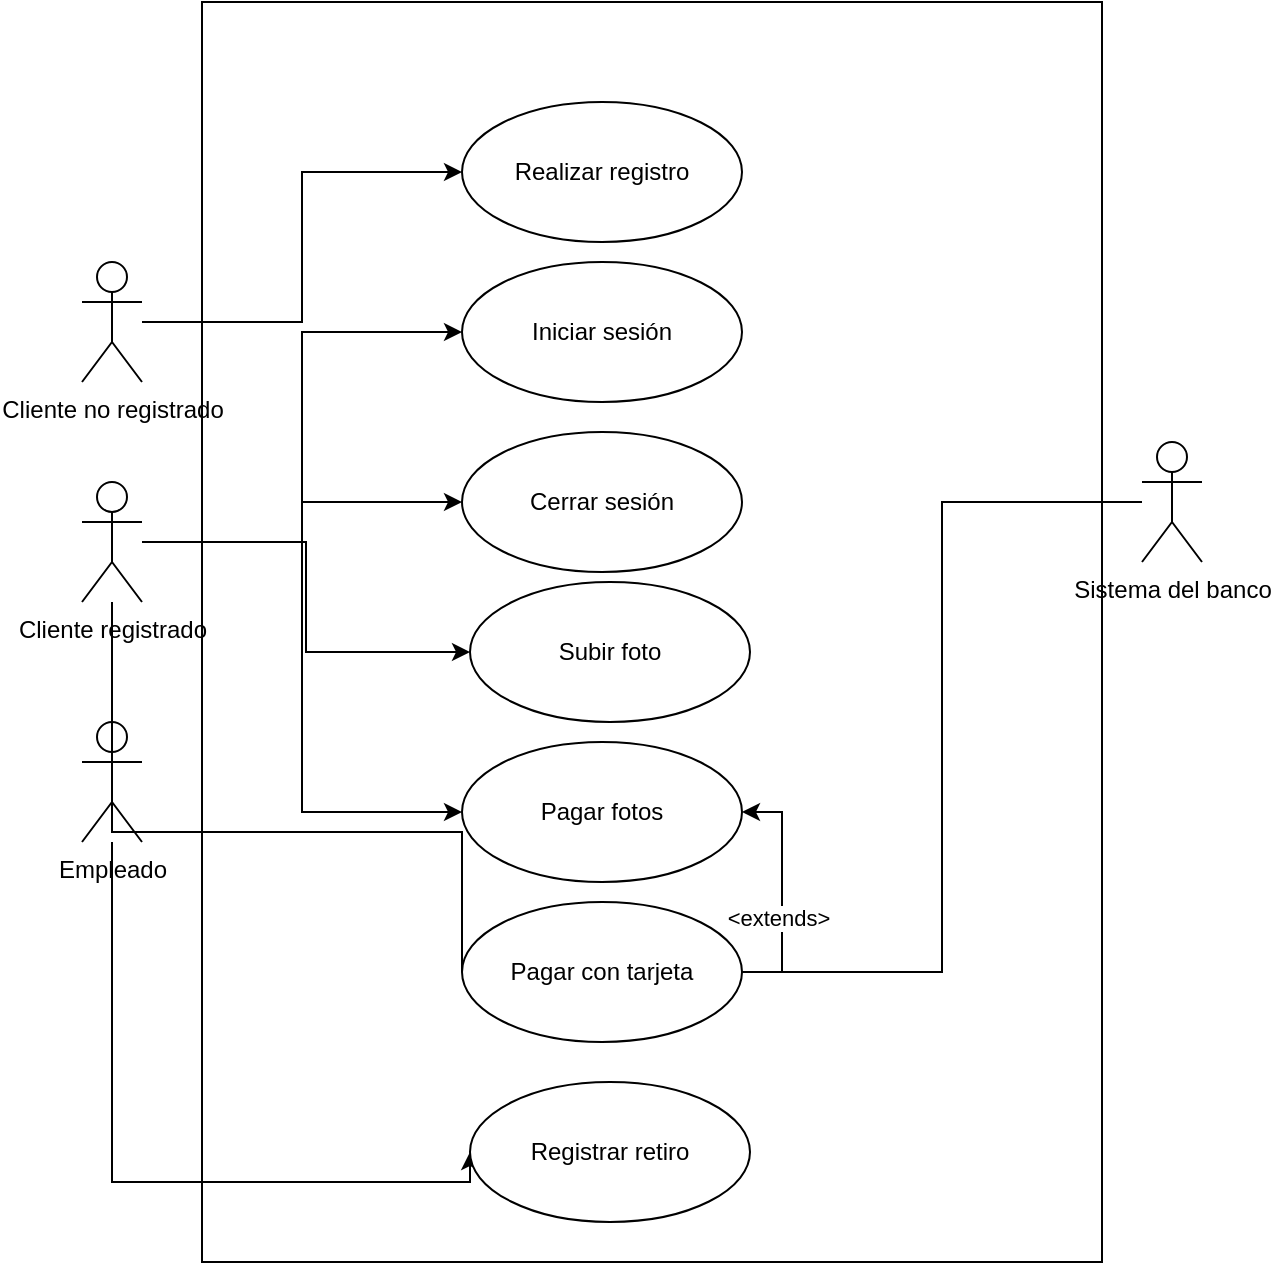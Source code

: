 <mxfile version="20.5.3" type="github">
  <diagram id="Y2OEFXT2mftuIbTFr3vj" name="Página-1">
    <mxGraphModel dx="868" dy="1593" grid="1" gridSize="10" guides="1" tooltips="1" connect="1" arrows="1" fold="1" page="1" pageScale="1" pageWidth="827" pageHeight="1169" math="0" shadow="0">
      <root>
        <mxCell id="0" />
        <mxCell id="1" parent="0" />
        <mxCell id="d-T3izA6gYKMVIQF0zMu-17" style="edgeStyle=orthogonalEdgeStyle;rounded=0;orthogonalLoop=1;jettySize=auto;html=1;entryX=1;entryY=0.5;entryDx=0;entryDy=0;endArrow=none;endFill=0;" edge="1" parent="1" source="d-T3izA6gYKMVIQF0zMu-1" target="d-T3izA6gYKMVIQF0zMu-6">
          <mxGeometry relative="1" as="geometry" />
        </mxCell>
        <mxCell id="d-T3izA6gYKMVIQF0zMu-1" value="Sistema del banco" style="shape=umlActor;verticalLabelPosition=bottom;verticalAlign=top;html=1;outlineConnect=0;" vertex="1" parent="1">
          <mxGeometry x="680" y="180" width="30" height="60" as="geometry" />
        </mxCell>
        <mxCell id="d-T3izA6gYKMVIQF0zMu-11" value="" style="rounded=0;whiteSpace=wrap;html=1;fillColor=none;" vertex="1" parent="1">
          <mxGeometry x="210" y="-40" width="450" height="630" as="geometry" />
        </mxCell>
        <mxCell id="d-T3izA6gYKMVIQF0zMu-20" style="edgeStyle=orthogonalEdgeStyle;rounded=0;orthogonalLoop=1;jettySize=auto;html=1;entryX=0;entryY=0.5;entryDx=0;entryDy=0;endArrow=classic;endFill=1;" edge="1" parent="1" source="d-T3izA6gYKMVIQF0zMu-2" target="d-T3izA6gYKMVIQF0zMu-7">
          <mxGeometry relative="1" as="geometry">
            <Array as="points">
              <mxPoint x="165" y="550" />
              <mxPoint x="344" y="550" />
            </Array>
          </mxGeometry>
        </mxCell>
        <mxCell id="d-T3izA6gYKMVIQF0zMu-2" value="Empleado" style="shape=umlActor;verticalLabelPosition=bottom;verticalAlign=top;html=1;outlineConnect=0;" vertex="1" parent="1">
          <mxGeometry x="150" y="320" width="30" height="60" as="geometry" />
        </mxCell>
        <mxCell id="d-T3izA6gYKMVIQF0zMu-12" style="edgeStyle=orthogonalEdgeStyle;rounded=0;orthogonalLoop=1;jettySize=auto;html=1;entryX=0;entryY=0.5;entryDx=0;entryDy=0;" edge="1" parent="1" source="d-T3izA6gYKMVIQF0zMu-3" target="d-T3izA6gYKMVIQF0zMu-10">
          <mxGeometry relative="1" as="geometry" />
        </mxCell>
        <mxCell id="d-T3izA6gYKMVIQF0zMu-3" value="Cliente no registrado" style="shape=umlActor;verticalLabelPosition=bottom;verticalAlign=top;html=1;outlineConnect=0;" vertex="1" parent="1">
          <mxGeometry x="150" y="90" width="30" height="60" as="geometry" />
        </mxCell>
        <mxCell id="d-T3izA6gYKMVIQF0zMu-13" style="edgeStyle=orthogonalEdgeStyle;rounded=0;orthogonalLoop=1;jettySize=auto;html=1;entryX=0;entryY=0.5;entryDx=0;entryDy=0;" edge="1" parent="1" source="d-T3izA6gYKMVIQF0zMu-4" target="d-T3izA6gYKMVIQF0zMu-9">
          <mxGeometry relative="1" as="geometry" />
        </mxCell>
        <mxCell id="d-T3izA6gYKMVIQF0zMu-14" style="edgeStyle=orthogonalEdgeStyle;rounded=0;orthogonalLoop=1;jettySize=auto;html=1;" edge="1" parent="1" source="d-T3izA6gYKMVIQF0zMu-4" target="d-T3izA6gYKMVIQF0zMu-8">
          <mxGeometry relative="1" as="geometry" />
        </mxCell>
        <mxCell id="d-T3izA6gYKMVIQF0zMu-15" style="edgeStyle=orthogonalEdgeStyle;rounded=0;orthogonalLoop=1;jettySize=auto;html=1;entryX=0;entryY=0.5;entryDx=0;entryDy=0;" edge="1" parent="1" source="d-T3izA6gYKMVIQF0zMu-4" target="d-T3izA6gYKMVIQF0zMu-5">
          <mxGeometry relative="1" as="geometry" />
        </mxCell>
        <mxCell id="d-T3izA6gYKMVIQF0zMu-16" style="edgeStyle=orthogonalEdgeStyle;rounded=0;orthogonalLoop=1;jettySize=auto;html=1;entryX=0;entryY=0.5;entryDx=0;entryDy=0;endArrow=none;endFill=0;" edge="1" parent="1" source="d-T3izA6gYKMVIQF0zMu-4" target="d-T3izA6gYKMVIQF0zMu-6">
          <mxGeometry relative="1" as="geometry">
            <Array as="points">
              <mxPoint x="165" y="375" />
            </Array>
          </mxGeometry>
        </mxCell>
        <mxCell id="d-T3izA6gYKMVIQF0zMu-22" style="edgeStyle=orthogonalEdgeStyle;rounded=0;orthogonalLoop=1;jettySize=auto;html=1;entryX=0;entryY=0.5;entryDx=0;entryDy=0;endArrow=classic;endFill=1;" edge="1" parent="1" source="d-T3izA6gYKMVIQF0zMu-4" target="d-T3izA6gYKMVIQF0zMu-21">
          <mxGeometry relative="1" as="geometry" />
        </mxCell>
        <mxCell id="d-T3izA6gYKMVIQF0zMu-4" value="Cliente registrado" style="shape=umlActor;verticalLabelPosition=bottom;verticalAlign=top;html=1;outlineConnect=0;" vertex="1" parent="1">
          <mxGeometry x="150" y="200" width="30" height="60" as="geometry" />
        </mxCell>
        <mxCell id="d-T3izA6gYKMVIQF0zMu-5" value="Subir foto" style="ellipse;whiteSpace=wrap;html=1;" vertex="1" parent="1">
          <mxGeometry x="344" y="250" width="140" height="70" as="geometry" />
        </mxCell>
        <mxCell id="d-T3izA6gYKMVIQF0zMu-26" style="edgeStyle=orthogonalEdgeStyle;rounded=0;orthogonalLoop=1;jettySize=auto;html=1;entryX=1;entryY=0.5;entryDx=0;entryDy=0;endArrow=classic;endFill=1;" edge="1" parent="1" source="d-T3izA6gYKMVIQF0zMu-6" target="d-T3izA6gYKMVIQF0zMu-21">
          <mxGeometry relative="1" as="geometry">
            <Array as="points">
              <mxPoint x="500" y="445" />
              <mxPoint x="500" y="365" />
            </Array>
          </mxGeometry>
        </mxCell>
        <mxCell id="d-T3izA6gYKMVIQF0zMu-27" value="&amp;lt;extends&amp;gt;" style="edgeLabel;html=1;align=center;verticalAlign=middle;resizable=0;points=[];" vertex="1" connectable="0" parent="d-T3izA6gYKMVIQF0zMu-26">
          <mxGeometry x="-0.217" y="2" relative="1" as="geometry">
            <mxPoint as="offset" />
          </mxGeometry>
        </mxCell>
        <mxCell id="d-T3izA6gYKMVIQF0zMu-6" value="Pagar con tarjeta" style="ellipse;whiteSpace=wrap;html=1;" vertex="1" parent="1">
          <mxGeometry x="340" y="410" width="140" height="70" as="geometry" />
        </mxCell>
        <mxCell id="d-T3izA6gYKMVIQF0zMu-7" value="Registrar retiro" style="ellipse;whiteSpace=wrap;html=1;" vertex="1" parent="1">
          <mxGeometry x="344" y="500" width="140" height="70" as="geometry" />
        </mxCell>
        <mxCell id="d-T3izA6gYKMVIQF0zMu-8" value="Cerrar sesión" style="ellipse;whiteSpace=wrap;html=1;" vertex="1" parent="1">
          <mxGeometry x="340" y="175" width="140" height="70" as="geometry" />
        </mxCell>
        <mxCell id="d-T3izA6gYKMVIQF0zMu-9" value="Iniciar sesión" style="ellipse;whiteSpace=wrap;html=1;" vertex="1" parent="1">
          <mxGeometry x="340" y="90" width="140" height="70" as="geometry" />
        </mxCell>
        <mxCell id="d-T3izA6gYKMVIQF0zMu-10" value="Realizar registro" style="ellipse;whiteSpace=wrap;html=1;" vertex="1" parent="1">
          <mxGeometry x="340" y="10" width="140" height="70" as="geometry" />
        </mxCell>
        <mxCell id="d-T3izA6gYKMVIQF0zMu-21" value="Pagar fotos" style="ellipse;whiteSpace=wrap;html=1;fillColor=none;" vertex="1" parent="1">
          <mxGeometry x="340" y="330" width="140" height="70" as="geometry" />
        </mxCell>
      </root>
    </mxGraphModel>
  </diagram>
</mxfile>

